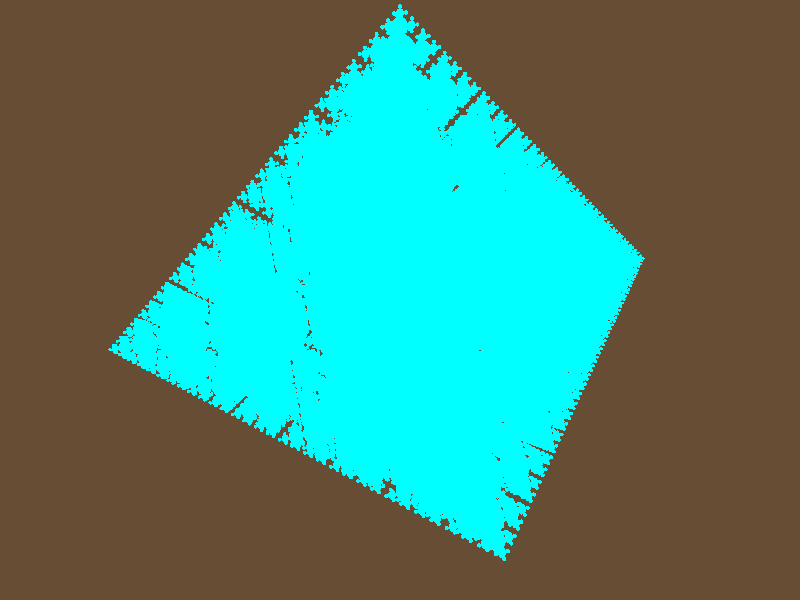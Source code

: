 // Persistence Of Vision Ray Tracer POV-Ray 3.5 sample Scene
// by Chris Young
//    Based on a POV-Ray 3.0 file by
//    Sven Hilscher * 3D-Max usergroup germany
//    email: sven@rufus.central.de
// PYRAMID.POV demonstrates basic use of macros and local
// identifiers in recursive calls.  Creates a fractal
// pyramid from spheres.
//
// Note some spheres are redundant.  See PYRAMID2.POV
// for a version which eliminates duplicate spheres.
//
// -w320 -h240
// -w800 -h600 +a0.3

// Define the macro.  Parameters are:
//   X:  position of sphere
//   Y:  position of sphere
//   Z:  position of sphere
//   R:  radius of sphere
//   L:  level of recursion
#macro Pyramid(X,Y,Z,R,L)

  sphere { <X,Y,Z>,R}

  #if (L > 0)
    #local New_L = L - 1;
    #local New_R = R / 2;
    #local Pos   = New_R * 3;

    Pyramid(X+Pos,Y,Z,New_R,New_L)
    Pyramid(X-Pos,Y,Z,New_R,New_L)
    Pyramid(X,Y+Pos,Z,New_R,New_L)
    Pyramid(X,Y-Pos,Z,New_R,New_L)
    Pyramid(X,Y,Z+Pos,New_R,New_L)
    Pyramid(X,Y,Z-Pos,New_R,New_L)
  #end
#end

union {
  Pyramid(0,0,0,4,6)
  pigment { rgb <0,1,1> }
}

light_source { <20,200,100>, rgb 1 }

background { color rgb <.4, .3, .2> }

camera { location <5,17,19>
         look_at  <0,0,0>
}

